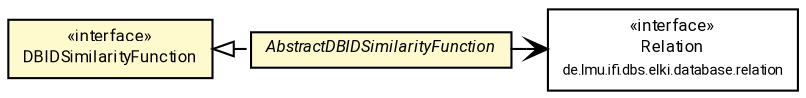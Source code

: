 #!/usr/local/bin/dot
#
# Class diagram 
# Generated by UMLGraph version R5_7_2-60-g0e99a6 (http://www.spinellis.gr/umlgraph/)
#

digraph G {
	graph [fontnames="svg"]
	edge [fontname="Roboto",fontsize=7,labelfontname="Roboto",labelfontsize=7,color="black"];
	node [fontname="Roboto",fontcolor="black",fontsize=8,shape=plaintext,margin=0,width=0,height=0];
	nodesep=0.15;
	ranksep=0.25;
	rankdir=LR;
	// de.lmu.ifi.dbs.elki.distance.similarityfunction.DBIDSimilarityFunction
	c940403 [label=<<table title="de.lmu.ifi.dbs.elki.distance.similarityfunction.DBIDSimilarityFunction" border="0" cellborder="1" cellspacing="0" cellpadding="2" bgcolor="LemonChiffon" href="DBIDSimilarityFunction.html" target="_parent">
		<tr><td><table border="0" cellspacing="0" cellpadding="1">
		<tr><td align="center" balign="center"> &#171;interface&#187; </td></tr>
		<tr><td align="center" balign="center"> <font face="Roboto">DBIDSimilarityFunction</font> </td></tr>
		</table></td></tr>
		</table>>, URL="DBIDSimilarityFunction.html"];
	// de.lmu.ifi.dbs.elki.database.relation.Relation<O>
	c940433 [label=<<table title="de.lmu.ifi.dbs.elki.database.relation.Relation" border="0" cellborder="1" cellspacing="0" cellpadding="2" href="../../database/relation/Relation.html" target="_parent">
		<tr><td><table border="0" cellspacing="0" cellpadding="1">
		<tr><td align="center" balign="center"> &#171;interface&#187; </td></tr>
		<tr><td align="center" balign="center"> <font face="Roboto">Relation</font> </td></tr>
		<tr><td align="center" balign="center"> <font face="Roboto" point-size="7.0">de.lmu.ifi.dbs.elki.database.relation</font> </td></tr>
		</table></td></tr>
		</table>>, URL="../../database/relation/Relation.html"];
	// de.lmu.ifi.dbs.elki.distance.similarityfunction.AbstractDBIDSimilarityFunction
	c941481 [label=<<table title="de.lmu.ifi.dbs.elki.distance.similarityfunction.AbstractDBIDSimilarityFunction" border="0" cellborder="1" cellspacing="0" cellpadding="2" bgcolor="lemonChiffon" href="AbstractDBIDSimilarityFunction.html" target="_parent">
		<tr><td><table border="0" cellspacing="0" cellpadding="1">
		<tr><td align="center" balign="center"> <font face="Roboto"><i>AbstractDBIDSimilarityFunction</i></font> </td></tr>
		</table></td></tr>
		</table>>, URL="AbstractDBIDSimilarityFunction.html"];
	// de.lmu.ifi.dbs.elki.distance.similarityfunction.AbstractDBIDSimilarityFunction implements de.lmu.ifi.dbs.elki.distance.similarityfunction.DBIDSimilarityFunction
	c940403 -> c941481 [arrowtail=empty,style=dashed,dir=back,weight=9];
	// de.lmu.ifi.dbs.elki.distance.similarityfunction.AbstractDBIDSimilarityFunction navassoc de.lmu.ifi.dbs.elki.database.relation.Relation<O>
	c941481 -> c940433 [arrowhead=open,weight=1];
}

